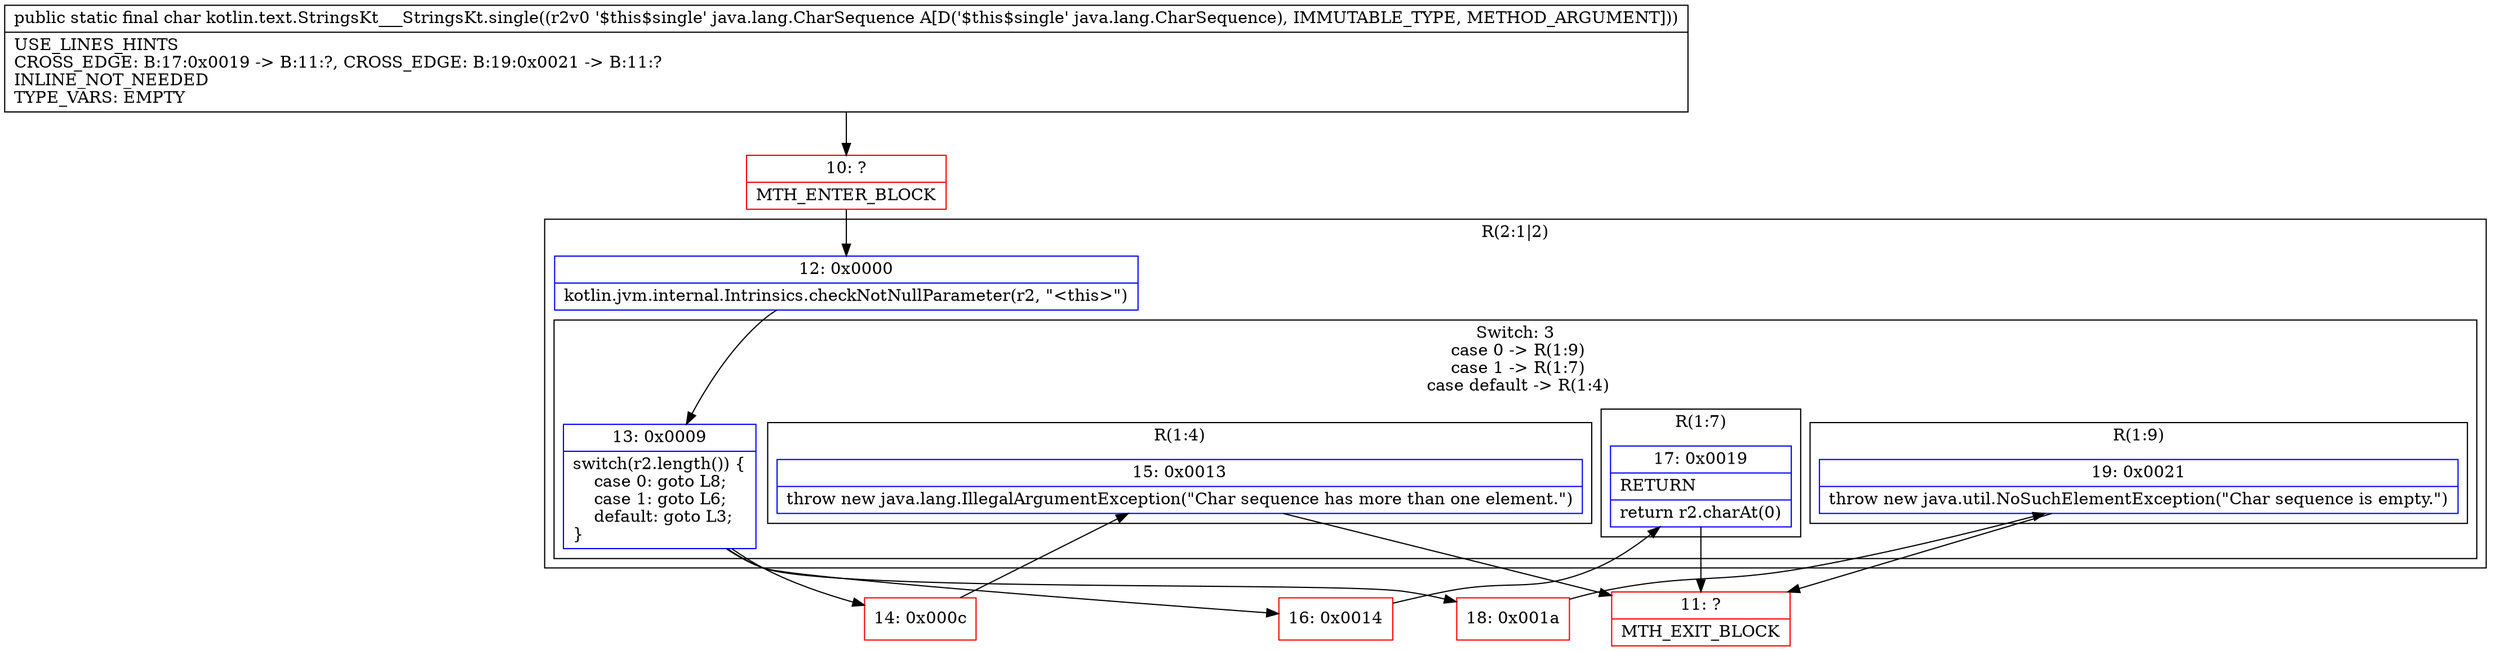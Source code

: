 digraph "CFG forkotlin.text.StringsKt___StringsKt.single(Ljava\/lang\/CharSequence;)C" {
subgraph cluster_Region_1823832824 {
label = "R(2:1|2)";
node [shape=record,color=blue];
Node_12 [shape=record,label="{12\:\ 0x0000|kotlin.jvm.internal.Intrinsics.checkNotNullParameter(r2, \"\<this\>\")\l}"];
subgraph cluster_SwitchRegion_1193603425 {
label = "Switch: 3
 case 0 -> R(1:9)
 case 1 -> R(1:7)
 case default -> R(1:4)";
node [shape=record,color=blue];
Node_13 [shape=record,label="{13\:\ 0x0009|switch(r2.length()) \{\l    case 0: goto L8;\l    case 1: goto L6;\l    default: goto L3;\l\}\l}"];
subgraph cluster_Region_949425092 {
label = "R(1:9)";
node [shape=record,color=blue];
Node_19 [shape=record,label="{19\:\ 0x0021|throw new java.util.NoSuchElementException(\"Char sequence is empty.\")\l}"];
}
subgraph cluster_Region_389810336 {
label = "R(1:7)";
node [shape=record,color=blue];
Node_17 [shape=record,label="{17\:\ 0x0019|RETURN\l|return r2.charAt(0)\l}"];
}
subgraph cluster_Region_1352258053 {
label = "R(1:4)";
node [shape=record,color=blue];
Node_15 [shape=record,label="{15\:\ 0x0013|throw new java.lang.IllegalArgumentException(\"Char sequence has more than one element.\")\l}"];
}
}
}
Node_10 [shape=record,color=red,label="{10\:\ ?|MTH_ENTER_BLOCK\l}"];
Node_14 [shape=record,color=red,label="{14\:\ 0x000c}"];
Node_11 [shape=record,color=red,label="{11\:\ ?|MTH_EXIT_BLOCK\l}"];
Node_16 [shape=record,color=red,label="{16\:\ 0x0014}"];
Node_18 [shape=record,color=red,label="{18\:\ 0x001a}"];
MethodNode[shape=record,label="{public static final char kotlin.text.StringsKt___StringsKt.single((r2v0 '$this$single' java.lang.CharSequence A[D('$this$single' java.lang.CharSequence), IMMUTABLE_TYPE, METHOD_ARGUMENT]))  | USE_LINES_HINTS\lCROSS_EDGE: B:17:0x0019 \-\> B:11:?, CROSS_EDGE: B:19:0x0021 \-\> B:11:?\lINLINE_NOT_NEEDED\lTYPE_VARS: EMPTY\l}"];
MethodNode -> Node_10;Node_12 -> Node_13;
Node_13 -> Node_14;
Node_13 -> Node_16;
Node_13 -> Node_18;
Node_19 -> Node_11;
Node_17 -> Node_11;
Node_15 -> Node_11;
Node_10 -> Node_12;
Node_14 -> Node_15;
Node_16 -> Node_17;
Node_18 -> Node_19;
}

